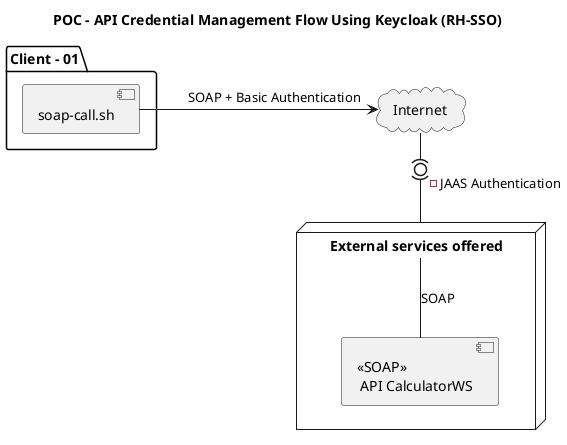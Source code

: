 @startuml

title POC - API Credential Management Flow Using Keycloak (RH-SSO)

package "Client - 01" as cli1 {
    component [soap-call.sh] as app1
}

cloud Internet {
}

node "External services offered" as EAP7x {
    [<<SOAP>> \n API CalculatorWS] as SOAP
}

app1 -> Internet:\t SOAP + Basic Authentication
Internet -(0)- EAP7x:- JAAS Authentication
SOAP -up- EAP7x:SOAP

@enduml